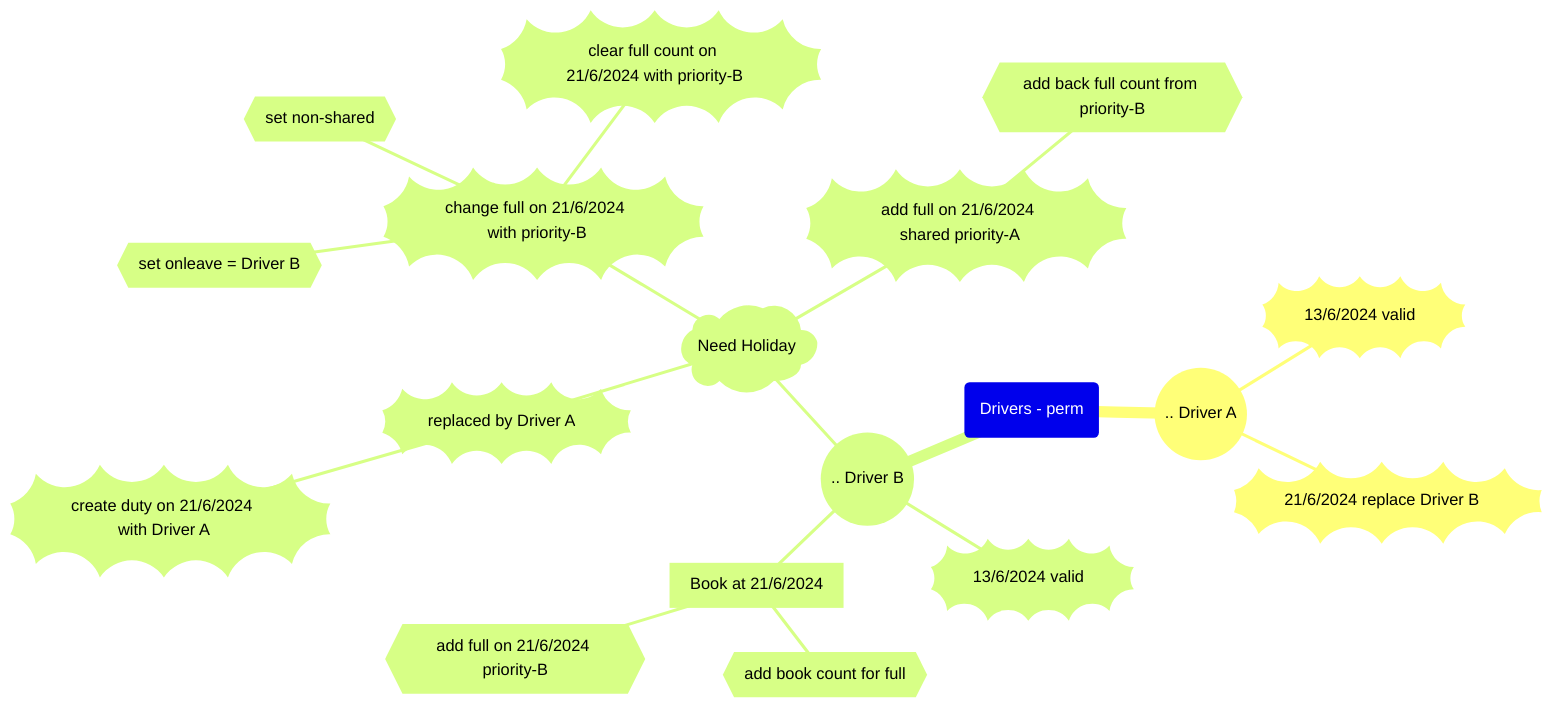 mindmap
    M1(Drivers - perm)
        D1(("
        ..
        Driver A"))
        ::icon(fa fa-id-card)
            T1))13/6/2024 valid((
            ::icon(fa fa-calendar)
            T2))21/6/2024 replace Driver B((
            ::icon(fa fa-calendar)
        D2(("
        ..
        Driver B"))
        ::icon(fa fa-id-card)
            T2))13/6/2024 valid((
            ::icon(fa fa-calendar)
            B1["Book at 21/6/2024"]
                AA1{{add book count for full}}
                A1{{add full on 21/6/2024 priority-B}}
            H1)Need Holiday(
                A2))replaced by Driver A((
                    A3))create duty on 21/6/2024 with Driver A((
                A4))change full on 21/6/2024 with priority-B((
                    S1{{set onleave = Driver B}}
                    S2{{set non-shared}}
                    A5))clear full count on 21/6/2024 with priority-B((
                A6))add full on 21/6/2024 shared priority-A((
                    AA6{{add back full count from priority-B}}